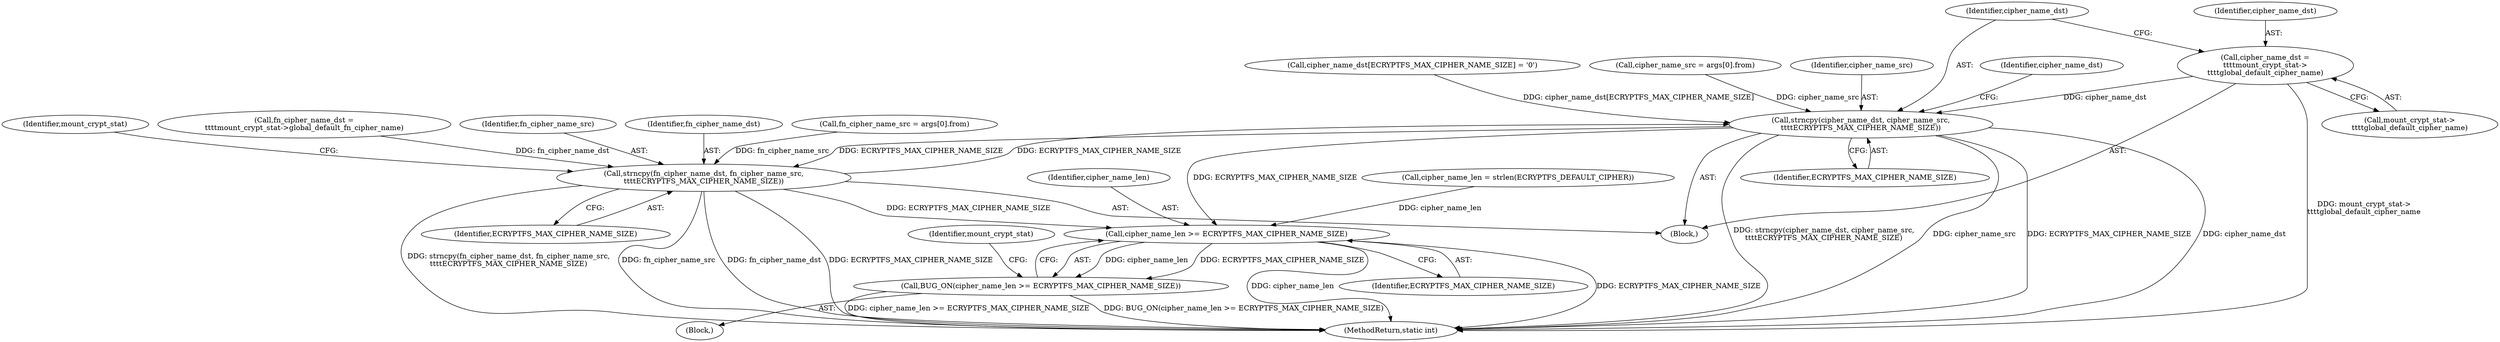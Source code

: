digraph "0_linux_764355487ea220fdc2faf128d577d7f679b91f97_0@API" {
"1000221" [label="(Call,cipher_name_dst =\n\t\t\t\tmount_crypt_stat->\n\t\t\t\tglobal_default_cipher_name)"];
"1000226" [label="(Call,strncpy(cipher_name_dst, cipher_name_src,\n\t\t\t\tECRYPTFS_MAX_CIPHER_NAME_SIZE))"];
"1000348" [label="(Call,strncpy(fn_cipher_name_dst, fn_cipher_name_src,\n\t\t\t\tECRYPTFS_MAX_CIPHER_NAME_SIZE))"];
"1000433" [label="(Call,cipher_name_len >= ECRYPTFS_MAX_CIPHER_NAME_SIZE)"];
"1000432" [label="(Call,BUG_ON(cipher_name_len >= ECRYPTFS_MAX_CIPHER_NAME_SIZE))"];
"1000434" [label="(Identifier,cipher_name_len)"];
"1000336" [label="(Call,fn_cipher_name_src = args[0].from)"];
"1000228" [label="(Identifier,cipher_name_src)"];
"1000227" [label="(Identifier,cipher_name_dst)"];
"1000438" [label="(Identifier,mount_crypt_stat)"];
"1000351" [label="(Identifier,ECRYPTFS_MAX_CIPHER_NAME_SIZE)"];
"1000229" [label="(Identifier,ECRYPTFS_MAX_CIPHER_NAME_SIZE)"];
"1000426" [label="(Block,)"];
"1000226" [label="(Call,strncpy(cipher_name_dst, cipher_name_src,\n\t\t\t\tECRYPTFS_MAX_CIPHER_NAME_SIZE))"];
"1000432" [label="(Call,BUG_ON(cipher_name_len >= ECRYPTFS_MAX_CIPHER_NAME_SIZE))"];
"1000433" [label="(Call,cipher_name_len >= ECRYPTFS_MAX_CIPHER_NAME_SIZE)"];
"1000355" [label="(Identifier,mount_crypt_stat)"];
"1000560" [label="(MethodReturn,static int)"];
"1000348" [label="(Call,strncpy(fn_cipher_name_dst, fn_cipher_name_src,\n\t\t\t\tECRYPTFS_MAX_CIPHER_NAME_SIZE))"];
"1000435" [label="(Identifier,ECRYPTFS_MAX_CIPHER_NAME_SIZE)"];
"1000232" [label="(Identifier,cipher_name_dst)"];
"1000428" [label="(Call,cipher_name_len = strlen(ECRYPTFS_DEFAULT_CIPHER))"];
"1000222" [label="(Identifier,cipher_name_dst)"];
"1000221" [label="(Call,cipher_name_dst =\n\t\t\t\tmount_crypt_stat->\n\t\t\t\tglobal_default_cipher_name)"];
"1000343" [label="(Call,fn_cipher_name_dst =\n\t\t\t\tmount_crypt_stat->global_default_fn_cipher_name)"];
"1000230" [label="(Call,cipher_name_dst[ECRYPTFS_MAX_CIPHER_NAME_SIZE] = '\0')"];
"1000350" [label="(Identifier,fn_cipher_name_src)"];
"1000349" [label="(Identifier,fn_cipher_name_dst)"];
"1000223" [label="(Call,mount_crypt_stat->\n\t\t\t\tglobal_default_cipher_name)"];
"1000214" [label="(Call,cipher_name_src = args[0].from)"];
"1000188" [label="(Block,)"];
"1000221" -> "1000188"  [label="AST: "];
"1000221" -> "1000223"  [label="CFG: "];
"1000222" -> "1000221"  [label="AST: "];
"1000223" -> "1000221"  [label="AST: "];
"1000227" -> "1000221"  [label="CFG: "];
"1000221" -> "1000560"  [label="DDG: mount_crypt_stat->\n\t\t\t\tglobal_default_cipher_name"];
"1000221" -> "1000226"  [label="DDG: cipher_name_dst"];
"1000226" -> "1000188"  [label="AST: "];
"1000226" -> "1000229"  [label="CFG: "];
"1000227" -> "1000226"  [label="AST: "];
"1000228" -> "1000226"  [label="AST: "];
"1000229" -> "1000226"  [label="AST: "];
"1000232" -> "1000226"  [label="CFG: "];
"1000226" -> "1000560"  [label="DDG: cipher_name_dst"];
"1000226" -> "1000560"  [label="DDG: strncpy(cipher_name_dst, cipher_name_src,\n\t\t\t\tECRYPTFS_MAX_CIPHER_NAME_SIZE)"];
"1000226" -> "1000560"  [label="DDG: cipher_name_src"];
"1000226" -> "1000560"  [label="DDG: ECRYPTFS_MAX_CIPHER_NAME_SIZE"];
"1000230" -> "1000226"  [label="DDG: cipher_name_dst[ECRYPTFS_MAX_CIPHER_NAME_SIZE]"];
"1000214" -> "1000226"  [label="DDG: cipher_name_src"];
"1000348" -> "1000226"  [label="DDG: ECRYPTFS_MAX_CIPHER_NAME_SIZE"];
"1000226" -> "1000348"  [label="DDG: ECRYPTFS_MAX_CIPHER_NAME_SIZE"];
"1000226" -> "1000433"  [label="DDG: ECRYPTFS_MAX_CIPHER_NAME_SIZE"];
"1000348" -> "1000188"  [label="AST: "];
"1000348" -> "1000351"  [label="CFG: "];
"1000349" -> "1000348"  [label="AST: "];
"1000350" -> "1000348"  [label="AST: "];
"1000351" -> "1000348"  [label="AST: "];
"1000355" -> "1000348"  [label="CFG: "];
"1000348" -> "1000560"  [label="DDG: fn_cipher_name_dst"];
"1000348" -> "1000560"  [label="DDG: ECRYPTFS_MAX_CIPHER_NAME_SIZE"];
"1000348" -> "1000560"  [label="DDG: strncpy(fn_cipher_name_dst, fn_cipher_name_src,\n\t\t\t\tECRYPTFS_MAX_CIPHER_NAME_SIZE)"];
"1000348" -> "1000560"  [label="DDG: fn_cipher_name_src"];
"1000343" -> "1000348"  [label="DDG: fn_cipher_name_dst"];
"1000336" -> "1000348"  [label="DDG: fn_cipher_name_src"];
"1000348" -> "1000433"  [label="DDG: ECRYPTFS_MAX_CIPHER_NAME_SIZE"];
"1000433" -> "1000432"  [label="AST: "];
"1000433" -> "1000435"  [label="CFG: "];
"1000434" -> "1000433"  [label="AST: "];
"1000435" -> "1000433"  [label="AST: "];
"1000432" -> "1000433"  [label="CFG: "];
"1000433" -> "1000560"  [label="DDG: cipher_name_len"];
"1000433" -> "1000560"  [label="DDG: ECRYPTFS_MAX_CIPHER_NAME_SIZE"];
"1000433" -> "1000432"  [label="DDG: cipher_name_len"];
"1000433" -> "1000432"  [label="DDG: ECRYPTFS_MAX_CIPHER_NAME_SIZE"];
"1000428" -> "1000433"  [label="DDG: cipher_name_len"];
"1000432" -> "1000426"  [label="AST: "];
"1000438" -> "1000432"  [label="CFG: "];
"1000432" -> "1000560"  [label="DDG: BUG_ON(cipher_name_len >= ECRYPTFS_MAX_CIPHER_NAME_SIZE)"];
"1000432" -> "1000560"  [label="DDG: cipher_name_len >= ECRYPTFS_MAX_CIPHER_NAME_SIZE"];
}

